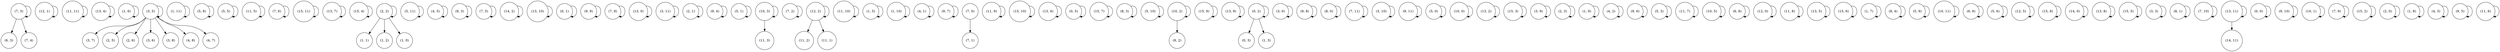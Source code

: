 digraph {
	node [shape=circle]
	"(7, 3)"
	"(7, 3)" -> "(7, 3)"
	"(7, 3)" -> "(6, 3)"
	"(7, 3)" -> "(7, 4)"
	"(12, 1)"
	"(12, 1)" -> "(12, 1)"
	"(11, 11)"
	"(11, 11)" -> "(11, 11)"
	"(13, 4)"
	"(13, 4)" -> "(13, 4)"
	"(1, 6)"
	"(1, 6)" -> "(1, 6)"
	"(3, 7)"
	"(2, 5)"
	"(1, 11)"
	"(1, 11)" -> "(1, 11)"
	"(5, 8)"
	"(5, 8)" -> "(5, 8)"
	"(5, 5)"
	"(5, 5)" -> "(5, 5)"
	"(11, 5)"
	"(11, 5)" -> "(11, 5)"
	"(7, 6)"
	"(7, 6)" -> "(7, 6)"
	"(15, 11)"
	"(15, 11)" -> "(15, 11)"
	"(13, 7)"
	"(13, 7)" -> "(13, 7)"
	"(15, 4)"
	"(15, 4)" -> "(15, 4)"
	"(1, 1)"
	"(2, 6)"
	"(5, 11)"
	"(5, 11)" -> "(5, 11)"
	"(4, 5)"
	"(4, 5)" -> "(4, 5)"
	"(9, 3)"
	"(9, 3)" -> "(9, 3)"
	"(7, 5)"
	"(7, 5)" -> "(7, 5)"
	"(14, 2)"
	"(14, 2)" -> "(14, 2)"
	"(13, 10)"
	"(13, 10)" -> "(13, 10)"
	"(0, 1)"
	"(0, 1)" -> "(0, 1)"
	"(9, 9)"
	"(9, 9)" -> "(9, 9)"
	"(7, 8)"
	"(7, 8)" -> "(7, 8)"
	"(13, 0)"
	"(13, 0)" -> "(13, 0)"
	"(3, 11)"
	"(3, 11)" -> "(3, 11)"
	"(2, 1)"
	"(2, 1)" -> "(2, 1)"
	"(9, 4)"
	"(9, 4)" -> "(9, 4)"
	"(5, 1)"
	"(5, 1)" -> "(5, 1)"
	"(10, 3)"
	"(10, 3)" -> "(10, 3)"
	"(10, 3)" -> "(11, 3)"
	"(7, 2)"
	"(7, 2)" -> "(7, 2)"
	"(12, 2)"
	"(12, 2)" -> "(12, 2)"
	"(12, 2)" -> "(11, 2)"
	"(12, 2)" -> "(11, 1)"
	"(11, 10)"
	"(11, 10)" -> "(11, 10)"
	"(1, 5)"
	"(1, 5)" -> "(1, 5)"
	"(3, 6)"
	"(2, 2)"
	"(2, 2)" -> "(2, 2)"
	"(2, 2)" -> "(1, 2)"
	"(2, 2)" -> "(1, 1)"
	"(2, 2)" -> "(1, 0)"
	"(1, 10)"
	"(1, 10)" -> "(1, 10)"
	"(4, 1)"
	"(4, 1)" -> "(4, 1)"
	"(9, 7)"
	"(9, 7)" -> "(9, 7)"
	"(7, 1)"
	"(11, 9)"
	"(11, 9)" -> "(11, 9)"
	"(15, 10)"
	"(15, 10)" -> "(15, 10)"
	"(13, 6)"
	"(13, 6)" -> "(13, 6)"
	"(0, 5)"
	"(0, 5)" -> "(0, 5)"
	"(15, 7)"
	"(15, 7)" -> "(15, 7)"
	"(1, 0)"
	"(3, 5)"
	"(3, 5)" -> "(3, 5)"
	"(3, 5)" -> "(2, 5)"
	"(3, 5)" -> "(2, 6)"
	"(3, 5)" -> "(3, 6)"
	"(3, 5)" -> "(3, 7)"
	"(3, 5)" -> "(3, 8)"
	"(3, 5)" -> "(4, 8)"
	"(3, 5)" -> "(4, 7)"
	"(8, 3)"
	"(8, 3)" -> "(8, 3)"
	"(5, 10)"
	"(5, 10)" -> "(5, 10)"
	"(9, 2)"
	"(11, 3)"
	"(7, 4)"
	"(15, 9)"
	"(15, 9)" -> "(15, 9)"
	"(13, 9)"
	"(13, 9)" -> "(13, 9)"
	"(0, 2)"
	"(0, 2)" -> "(0, 2)"
	"(0, 2)" -> "(0, 3)"
	"(0, 2)" -> "(1, 3)"
	"(1, 3)"
	"(4, 8)"
	"(3, 0)"
	"(3, 0)" -> "(3, 0)"
	"(9, 8)"
	"(9, 8)" -> "(9, 8)"
	"(8, 0)"
	"(8, 0)" -> "(8, 0)"
	"(7, 11)"
	"(7, 11)" -> "(7, 11)"
	"(3, 10)"
	"(3, 10)" -> "(3, 10)"
	"(9, 11)"
	"(9, 11)" -> "(9, 11)"
	"(5, 0)"
	"(5, 0)" -> "(5, 0)"
	"(10, 0)"
	"(10, 0)" -> "(10, 0)"
	"(13, 2)"
	"(13, 2)" -> "(13, 2)"
	"(15, 3)"
	"(15, 3)" -> "(15, 3)"
	"(3, 9)"
	"(3, 9)" -> "(3, 9)"
	"(2, 3)"
	"(2, 3)" -> "(2, 3)"
	"(1, 9)"
	"(1, 9)" -> "(1, 9)"
	"(4, 2)"
	"(4, 2)" -> "(4, 2)"
	"(9, 6)"
	"(9, 6)" -> "(9, 6)"
	"(5, 3)"
	"(5, 3)" -> "(5, 3)"
	"(11, 7)"
	"(11, 7)" -> "(11, 7)"
	"(10, 5)"
	"(10, 5)" -> "(10, 5)"
	"(7, 0)"
	"(7, 0)" -> "(7, 1)"
	"(6, 8)"
	"(6, 8)" -> "(6, 8)"
	"(12, 0)"
	"(12, 0)" -> "(12, 0)"
	"(11, 8)"
	"(11, 8)" -> "(11, 8)"
	"(13, 5)"
	"(13, 5)" -> "(13, 5)"
	"(15, 6)"
	"(15, 6)" -> "(15, 6)"
	"(1, 7)"
	"(1, 7)" -> "(1, 7)"
	"(8, 4)"
	"(8, 4)" -> "(8, 4)"
	"(5, 9)"
	"(5, 9)" -> "(5, 9)"
	"(4, 7)"
	"(10, 11)"
	"(10, 11)" -> "(10, 11)"
	"(6, 6)"
	"(6, 6)" -> "(6, 6)"
	"(5, 6)"
	"(5, 6)" -> "(5, 6)"
	"(11, 2)"
	"(12, 5)"
	"(12, 5)" -> "(12, 5)"
	"(15, 8)"
	"(15, 8)" -> "(15, 8)"
	"(14, 0)"
	"(14, 0)" -> "(14, 0)"
	"(13, 8)"
	"(13, 8)" -> "(13, 8)"
	"(0, 3)"
	"(15, 5)"
	"(15, 5)" -> "(15, 5)"
	"(1, 2)"
	"(3, 3)"
	"(3, 3)" -> "(3, 3)"
	"(8, 1)"
	"(8, 1)" -> "(8, 1)"
	"(6, 3)"
	"(11, 1)"
	"(7, 10)"
	"(7, 10)" -> "(7, 10)"
	"(13, 11)"
	"(13, 11)" -> "(13, 11)"
	"(13, 11)" -> "(14, 11)"
	"(0, 0)"
	"(0, 0)" -> "(0, 0)"
	"(9, 10)"
	"(9, 10)" -> "(9, 10)"
	"(10, 1)"
	"(10, 1)" -> "(10, 1)"
	"(7, 9)"
	"(7, 9)" -> "(7, 9)"
	"(14, 11)"
	"(15, 2)"
	"(15, 2)" -> "(15, 2)"
	"(3, 8)"
	"(2, 0)"
	"(2, 0)" -> "(2, 0)"
	"(1, 8)"
	"(1, 8)" -> "(1, 8)"
	"(4, 3)"
	"(4, 3)" -> "(4, 3)"
	"(9, 5)"
	"(9, 5)" -> "(9, 5)"
	"(11, 6)"
	"(11, 6)" -> "(11, 6)"
	"(10, 2)"
	"(10, 2)" -> "(10, 2)"
	"(10, 2)" -> "(9, 2)"
}
